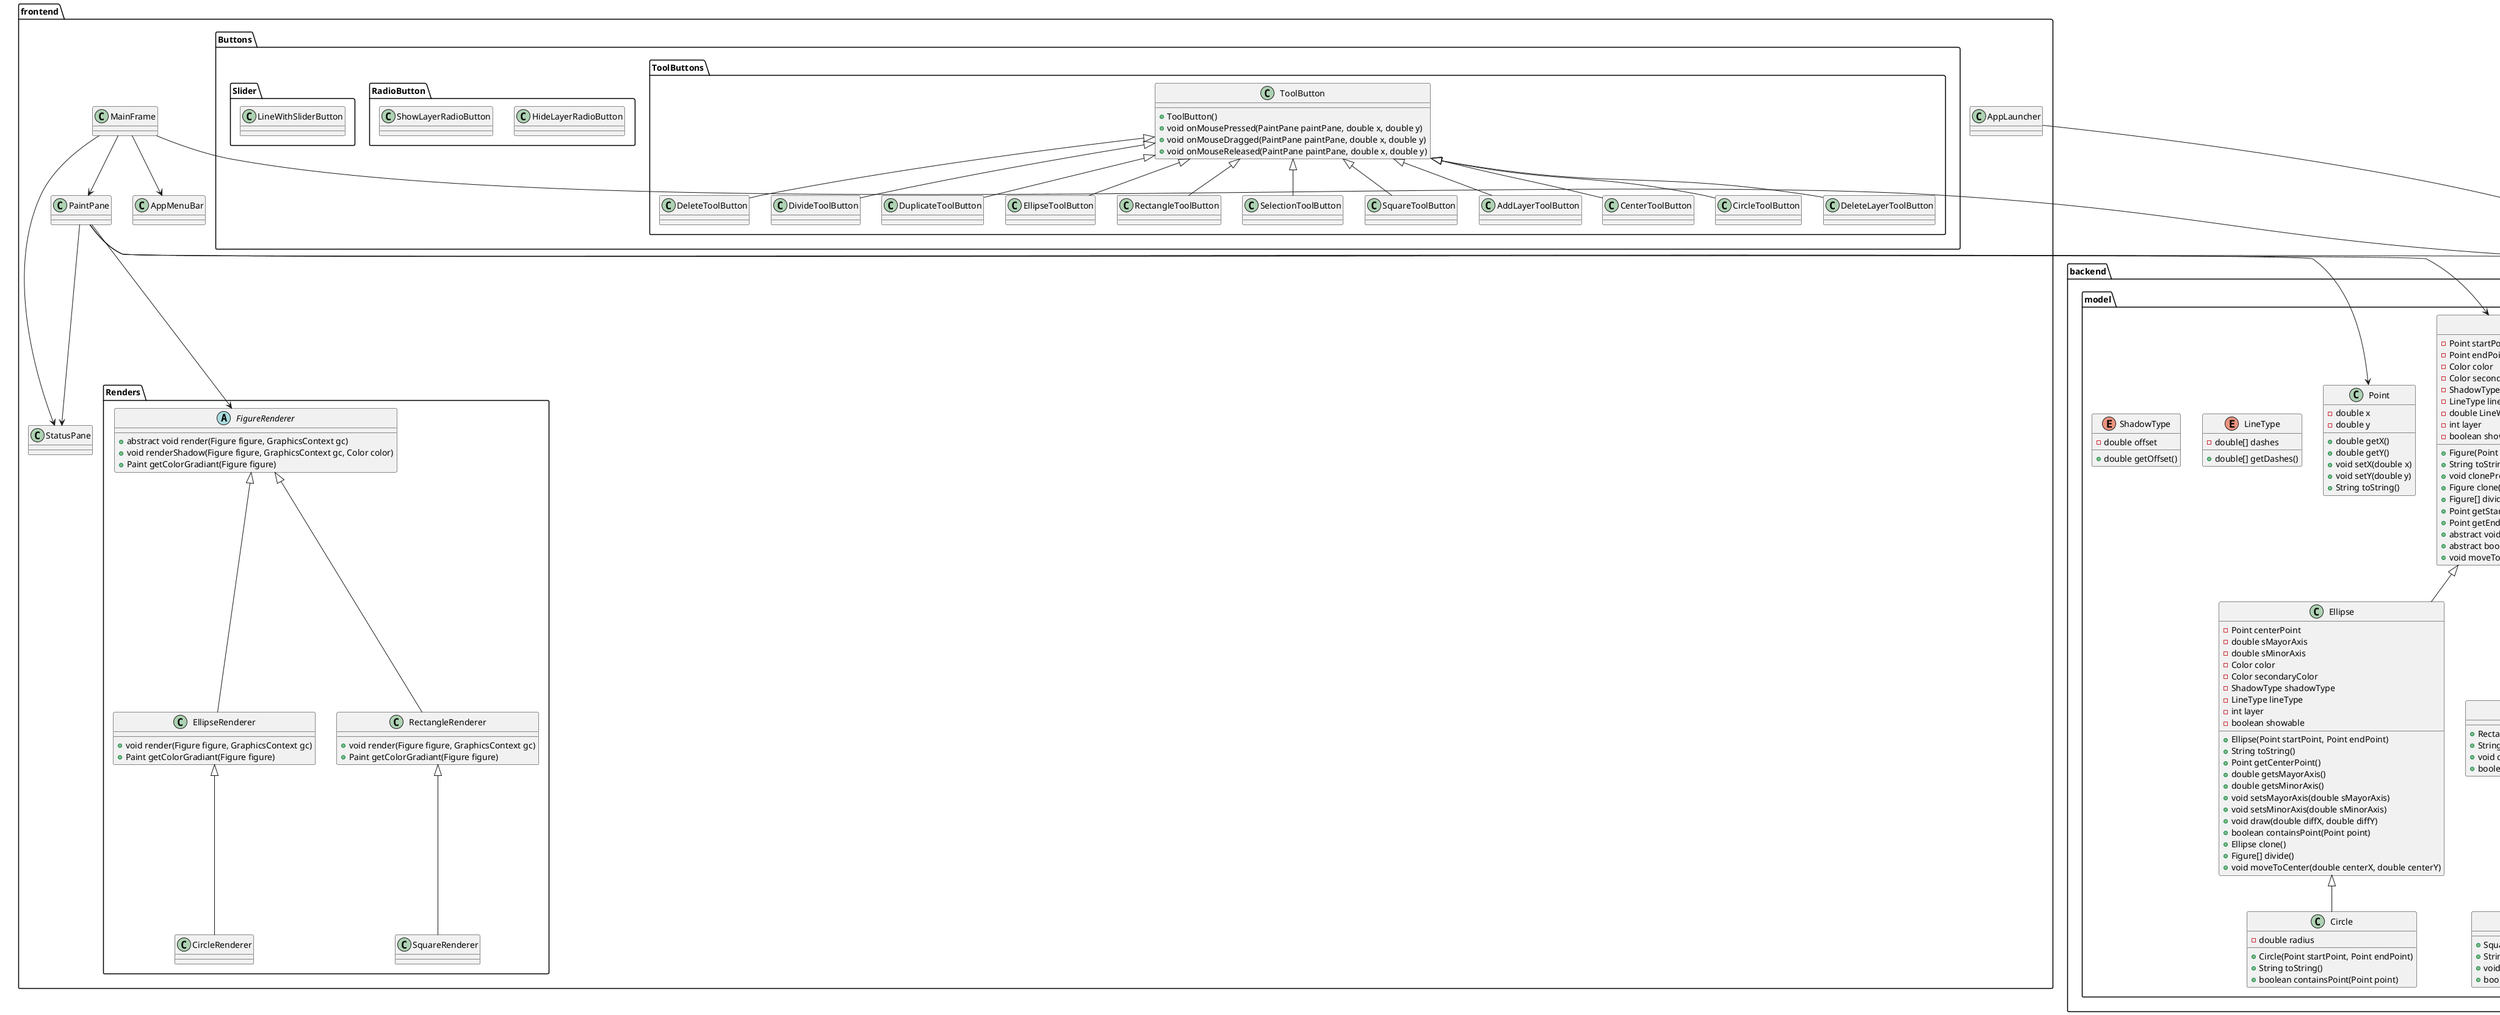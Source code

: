 @startuml

package backend.model {
    class Point {
        - double x
        - double y
        + double getX()
        + double getY()
        + void setX(double x)
        + void setY(double y)
        + String toString()
    }

    abstract class Figure {
        - Point startPoint
        - Point endPoint
        - Color color
        - Color secondaryColor
        - ShadowType shadowType
        - LineType lineType
        - double LineWidth
        - int layer
        - boolean showable
        + Figure(Point startPoint, Point endPoint)
        + String toString()
        + void cloneProperties(Figure figure)
        + Figure clone()
        + Figure[] divide()
        + Point getStartPoint()
        + Point getEndPoint()
        + abstract void draw(double diffX, double diffY)
        + abstract boolean containsPoint(Point point)
        + void moveToCenter(double centerX, double centerY)
    }

    class Ellipse extends Figure {
        - Point centerPoint
        - double sMayorAxis
        - double sMinorAxis
        - Color color
        - Color secondaryColor
        - ShadowType shadowType
        - LineType lineType
        - int layer
        - boolean showable
        + Ellipse(Point startPoint, Point endPoint)
        + String toString()
        + Point getCenterPoint()
        + double getsMayorAxis()
        + double getsMinorAxis()
        + void setsMayorAxis(double sMayorAxis)
        + void setsMinorAxis(double sMinorAxis)
        + void draw(double diffX, double diffY)
        + boolean containsPoint(Point point)
        + Ellipse clone()
        + Figure[] divide()
        + void moveToCenter(double centerX, double centerY)
    }

    class Circle extends Ellipse {
        - double radius
        + Circle(Point startPoint, Point endPoint)
        + String toString()
        + boolean containsPoint(Point point)
    }

    class Rectangle extends Figure {
        + Rectangle(Point startPoint, Point endPoint)
        + String toString()
        + void draw(double diffX, double diffY)
        + boolean containsPoint(Point point)
    }

    class Square extends Rectangle {
        + Square(Point startPoint, Point endPoint)
        + String toString()
        + void draw(double diffX, double diffY)
        + boolean containsPoint(Point point)
    }

    enum LineType {
        - double[] dashes
        + double[] getDashes()
    }

    enum ShadowType {
        -double offset
        +double getOffset()
    }
}

package backend {
    class CanvasState {
        - Figure[] figures
        - Point startPoint
        - Point endPoint
        - Color primaryColor
        - Color secondaryColor
        - ShadowType shadowType
        - LineType lineType
        - double LineWidth
        - int selectedLayer
        + CanvasState()
        + void addFigure(Figure figure)
        + Figure getFigureAtPoint(Point point)
        + void removeFigure(Figure figure)
        + void moveFigureToLayer(Figure figure, int layer)
        + Figure[] getFigures()
        + void clearCanvas()
    }
}

package frontend {
    class AppLauncher {
    }

    class MainFrame {
    }

    class PaintPane {
    }

    class StatusPane {
    }

    class AppMenuBar {
    }

    package Buttons {
        package ToolButtons {
            class ToolButton {
                + ToolButton()
                + void onMousePressed(PaintPane paintPane, double x, double y)
                + void onMouseDragged(PaintPane paintPane, double x, double y)
                + void onMouseReleased(PaintPane paintPane, double x, double y)
            }

            class AddLayerToolButton extends ToolButton {
            }

            class CenterToolButton extends ToolButton {
            }

            class CircleToolButton extends ToolButton {
            }

            class DeleteLayerToolButton extends ToolButton {
            }

            class DeleteToolButton extends ToolButton {
            }

            class DivideToolButton extends ToolButton {
            }

            class DuplicateToolButton extends ToolButton {
            }

            class EllipseToolButton extends ToolButton {
            }

            class RectangleToolButton extends ToolButton {
            }

            class SelectionToolButton extends ToolButton {
            }

            class SquareToolButton extends ToolButton {
            }
        }

        package RadioButton {
            class HideLayerRadioButton {
            }

            class ShowLayerRadioButton {
            }
        }

        package Slider {
            class LineWithSliderButton {
            }
        }
    }

    package Renders {
        abstract class FigureRenderer {
            + abstract void render(Figure figure, GraphicsContext gc)
            + void renderShadow(Figure figure, GraphicsContext gc, Color color)
            + Paint getColorGradiant(Figure figure)
        }

        class CircleRenderer extends EllipseRenderer {
        }

        class SquareRenderer extends RectangleRenderer {
        }

        class RectangleRenderer extends FigureRenderer {
            + void render(Figure figure, GraphicsContext gc)
            + Paint getColorGradiant(Figure figure)
        }

        class EllipseRenderer extends FigureRenderer {
            + void render(Figure figure, GraphicsContext gc)
            + Paint getColorGradiant(Figure figure)
        }
    }
}

frontend.AppLauncher --> backend.CanvasState
frontend.MainFrame --> backend.CanvasState
frontend.PaintPane --> backend.CanvasState
frontend.PaintPane --> frontend.StatusPane
frontend.MainFrame --> frontend.PaintPane
frontend.MainFrame --> frontend.AppMenuBar
frontend.MainFrame --> frontend.StatusPane
frontend.PaintPane --> backend.model.Figure
frontend.PaintPane --> backend.model.Point
frontend.PaintPane --> frontend.Renders.FigureRenderer

@enduml
